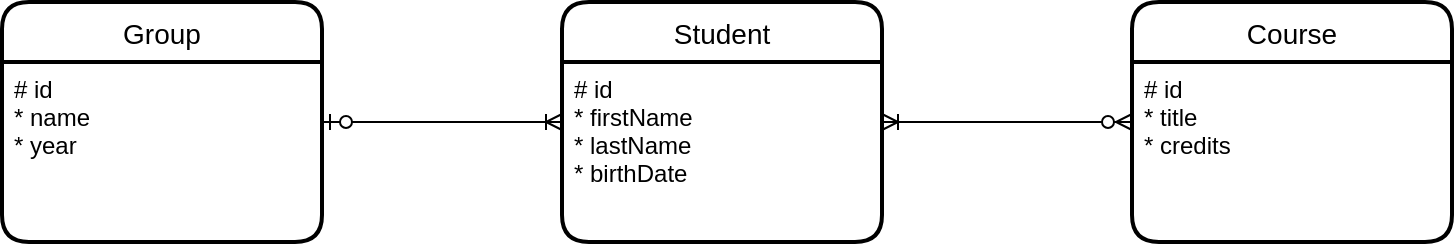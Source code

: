 <mxfile version="20.3.0" type="device"><diagram id="29q4fLdeu7uq_vWIJbZv" name="Page-1"><mxGraphModel dx="1715" dy="541" grid="1" gridSize="10" guides="1" tooltips="1" connect="1" arrows="1" fold="1" page="1" pageScale="1" pageWidth="850" pageHeight="1100" math="0" shadow="0"><root><mxCell id="0"/><mxCell id="1" parent="0"/><mxCell id="zqjYDUWC44-C5puPJGGQ-18" value="Student" style="swimlane;childLayout=stackLayout;horizontal=1;startSize=30;horizontalStack=0;rounded=1;fontSize=14;fontStyle=0;strokeWidth=2;resizeParent=0;resizeLast=1;shadow=0;dashed=0;align=center;" vertex="1" parent="1"><mxGeometry x="60" y="190" width="160" height="120" as="geometry"/></mxCell><mxCell id="zqjYDUWC44-C5puPJGGQ-19" value="# id&#10;* firstName&#10;* lastName&#10;* birthDate" style="align=left;strokeColor=none;fillColor=none;spacingLeft=4;fontSize=12;verticalAlign=top;resizable=0;rotatable=0;part=1;" vertex="1" parent="zqjYDUWC44-C5puPJGGQ-18"><mxGeometry y="30" width="160" height="90" as="geometry"/></mxCell><mxCell id="zqjYDUWC44-C5puPJGGQ-20" value="Course" style="swimlane;childLayout=stackLayout;horizontal=1;startSize=30;horizontalStack=0;rounded=1;fontSize=14;fontStyle=0;strokeWidth=2;resizeParent=0;resizeLast=1;shadow=0;dashed=0;align=center;" vertex="1" parent="1"><mxGeometry x="345" y="190" width="160" height="120" as="geometry"/></mxCell><mxCell id="zqjYDUWC44-C5puPJGGQ-21" value="# id&#10;* title&#10;* credits" style="align=left;strokeColor=none;fillColor=none;spacingLeft=4;fontSize=12;verticalAlign=top;resizable=0;rotatable=0;part=1;" vertex="1" parent="zqjYDUWC44-C5puPJGGQ-20"><mxGeometry y="30" width="160" height="90" as="geometry"/></mxCell><mxCell id="zqjYDUWC44-C5puPJGGQ-22" value="" style="edgeStyle=entityRelationEdgeStyle;fontSize=12;html=1;endArrow=ERoneToMany;startArrow=ERzeroToMany;rounded=0;" edge="1" parent="1" source="zqjYDUWC44-C5puPJGGQ-20" target="zqjYDUWC44-C5puPJGGQ-18"><mxGeometry width="100" height="100" relative="1" as="geometry"><mxPoint x="380" y="140" as="sourcePoint"/><mxPoint x="420" y="220" as="targetPoint"/></mxGeometry></mxCell><mxCell id="zqjYDUWC44-C5puPJGGQ-23" value="Group" style="swimlane;childLayout=stackLayout;horizontal=1;startSize=30;horizontalStack=0;rounded=1;fontSize=14;fontStyle=0;strokeWidth=2;resizeParent=0;resizeLast=1;shadow=0;dashed=0;align=center;" vertex="1" parent="1"><mxGeometry x="-220" y="190" width="160" height="120" as="geometry"/></mxCell><mxCell id="zqjYDUWC44-C5puPJGGQ-24" value="# id&#10;* name&#10;* year&#10;" style="align=left;strokeColor=none;fillColor=none;spacingLeft=4;fontSize=12;verticalAlign=top;resizable=0;rotatable=0;part=1;" vertex="1" parent="zqjYDUWC44-C5puPJGGQ-23"><mxGeometry y="30" width="160" height="90" as="geometry"/></mxCell><mxCell id="zqjYDUWC44-C5puPJGGQ-27" value="" style="edgeStyle=entityRelationEdgeStyle;fontSize=12;html=1;endArrow=ERoneToMany;startArrow=ERzeroToOne;rounded=0;" edge="1" parent="1" source="zqjYDUWC44-C5puPJGGQ-23" target="zqjYDUWC44-C5puPJGGQ-18"><mxGeometry width="100" height="100" relative="1" as="geometry"><mxPoint x="-20" y="400" as="sourcePoint"/><mxPoint x="130" y="320" as="targetPoint"/></mxGeometry></mxCell></root></mxGraphModel></diagram></mxfile>
